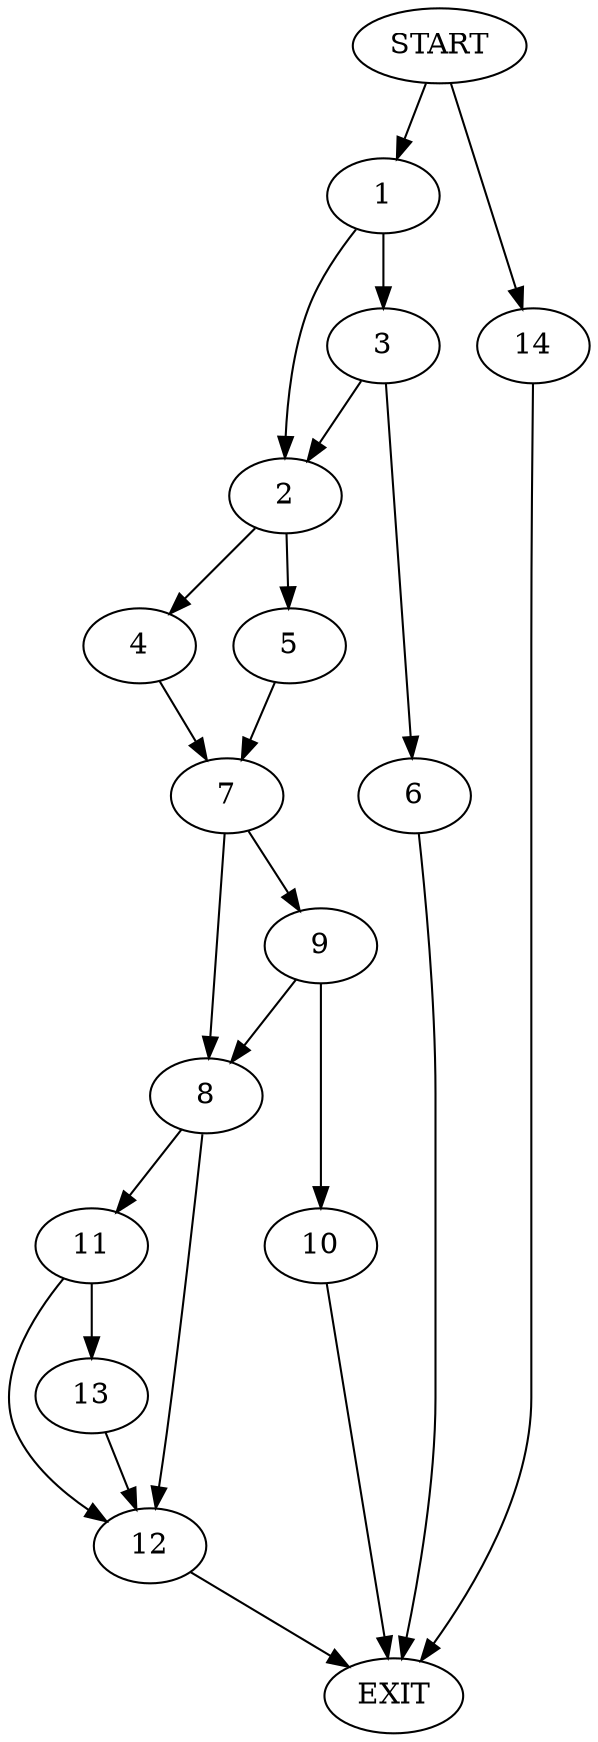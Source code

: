 digraph {
0 [label="START"]
15 [label="EXIT"]
0 -> 1
1 -> 2
1 -> 3
2 -> 4
2 -> 5
3 -> 6
3 -> 2
6 -> 15
5 -> 7
4 -> 7
7 -> 8
7 -> 9
9 -> 10
9 -> 8
8 -> 11
8 -> 12
10 -> 15
11 -> 13
11 -> 12
12 -> 15
13 -> 12
0 -> 14
14 -> 15
}
